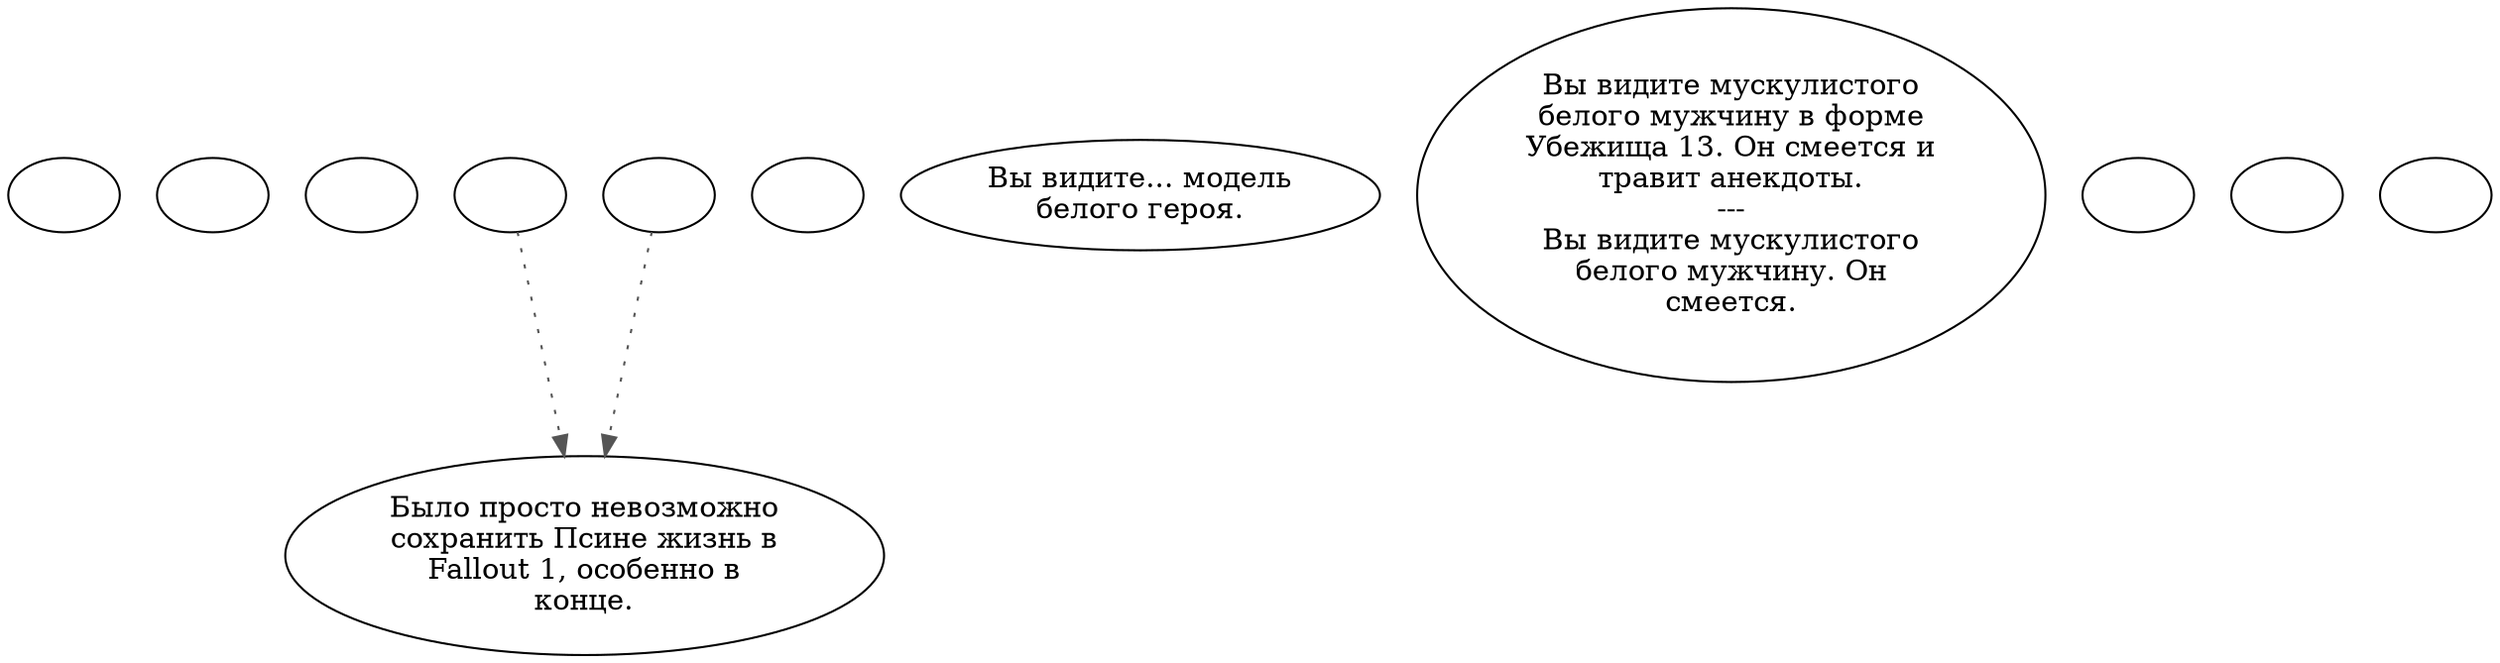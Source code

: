 digraph ecwhro2 {
  "start" [style=filled       fillcolor="#FFFFFF"       color="#000000"]
  "start" [label=""]
  "critter_p_proc" [style=filled       fillcolor="#FFFFFF"       color="#000000"]
  "critter_p_proc" [label=""]
  "pickup_p_proc" [style=filled       fillcolor="#FFFFFF"       color="#000000"]
  "pickup_p_proc" [label=""]
  "talk_p_proc" [style=filled       fillcolor="#FFFFFF"       color="#000000"]
  "talk_p_proc" -> "Node001" [style=dotted color="#555555"]
  "talk_p_proc" [label=""]
  "destroy_p_proc" [style=filled       fillcolor="#FFFFFF"       color="#000000"]
  "destroy_p_proc" [label=""]
  "look_at_p_proc" [style=filled       fillcolor="#FFFFFF"       color="#000000"]
  "look_at_p_proc" [label="Вы видите... модель\nбелого героя."]
  "description_p_proc" [style=filled       fillcolor="#FFFFFF"       color="#000000"]
  "description_p_proc" [label="Вы видите мускулистого\nбелого мужчину в форме\nУбежища 13. Он смеется и\nтравит анекдоты.\n---\nВы видите мускулистого\nбелого мужчину. Он\nсмеется."]
  "use_skill_on_p_proc" [style=filled       fillcolor="#FFFFFF"       color="#000000"]
  "use_skill_on_p_proc" [label=""]
  "damage_p_proc" [style=filled       fillcolor="#FFFFFF"       color="#000000"]
  "damage_p_proc" [label=""]
  "map_enter_p_proc" [style=filled       fillcolor="#FFFFFF"       color="#000000"]
  "map_enter_p_proc" [label=""]
  "timed_event_p_proc" [style=filled       fillcolor="#FFFFFF"       color="#000000"]
  "timed_event_p_proc" -> "Node001" [style=dotted color="#555555"]
  "timed_event_p_proc" [label=""]
  "Node001" [style=filled       fillcolor="#FFFFFF"       color="#000000"]
  "Node001" [label="Было просто невозможно\nсохранить Псине жизнь в\nFallout 1, особенно в\nконце."]
}